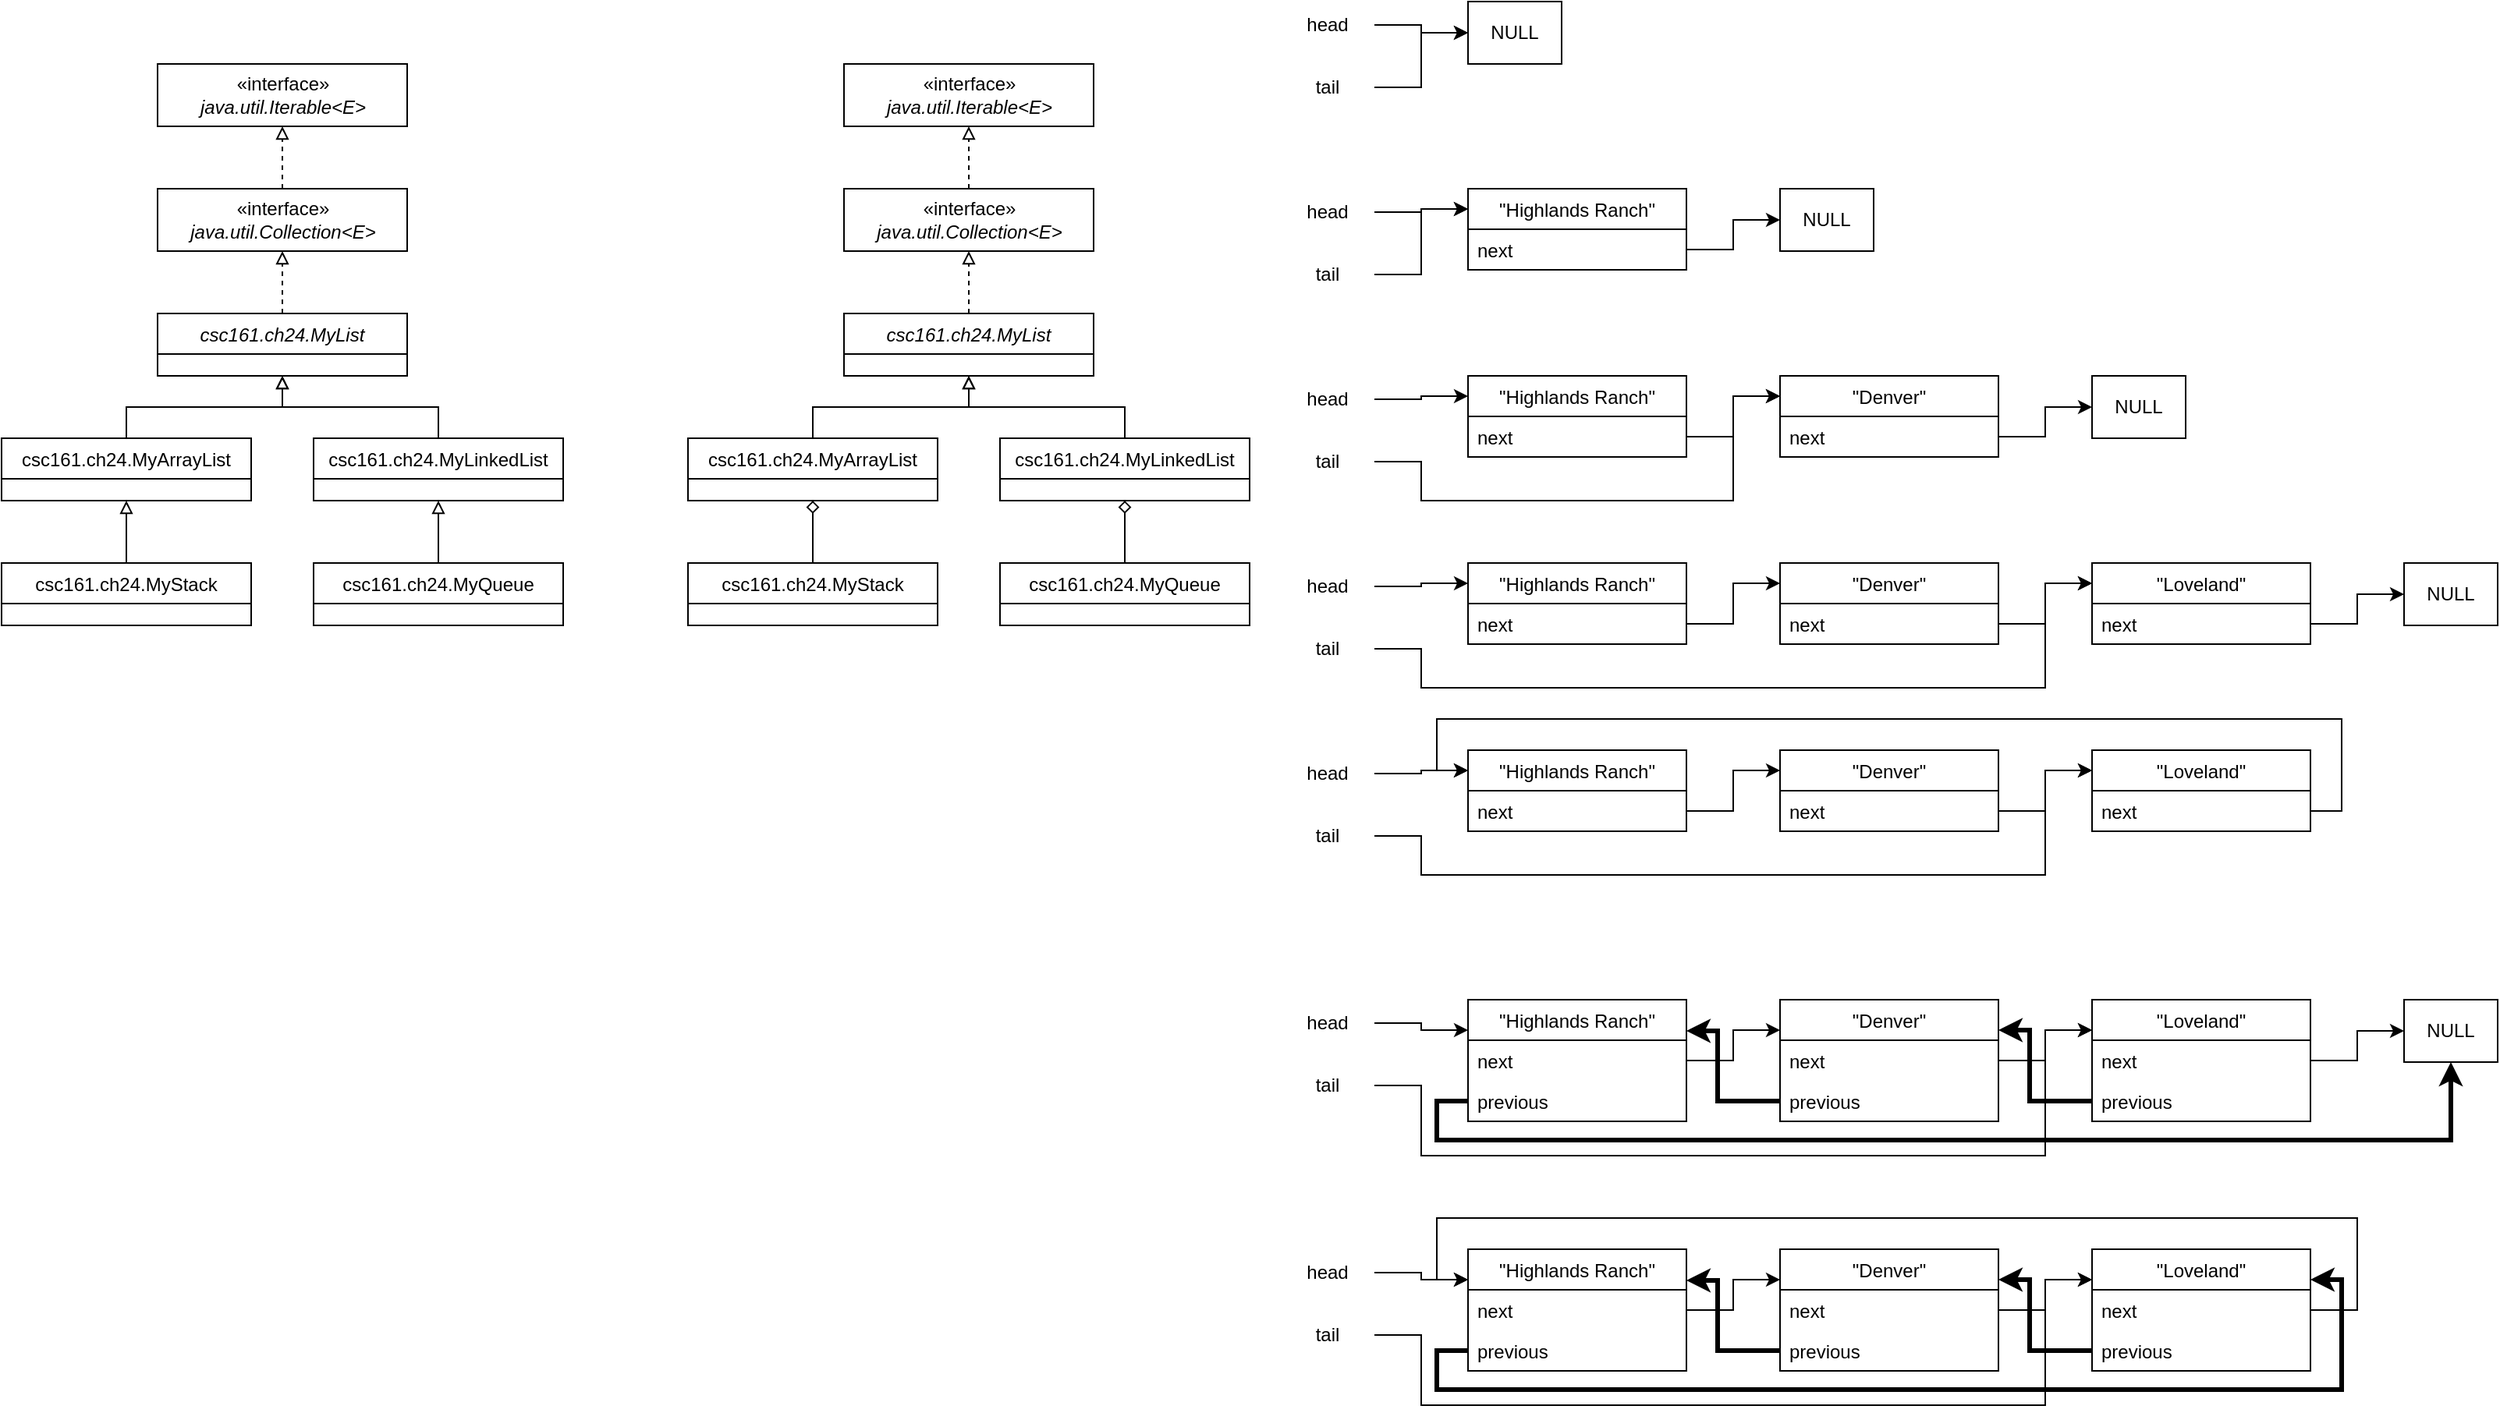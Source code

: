 <mxfile version="16.6.6" type="github">
  <diagram id="3TaFuOePhDUpP23lGYfb" name="Page-1">
    <mxGraphModel dx="962" dy="791" grid="1" gridSize="10" guides="1" tooltips="1" connect="1" arrows="1" fold="1" page="1" pageScale="1" pageWidth="850" pageHeight="1100" math="0" shadow="0">
      <root>
        <mxCell id="0" />
        <mxCell id="1" parent="0" />
        <mxCell id="ki_lQdvHZ9H5KWULKLS0-9" style="edgeStyle=orthogonalEdgeStyle;rounded=0;orthogonalLoop=1;jettySize=auto;html=1;exitX=0.5;exitY=0;exitDx=0;exitDy=0;entryX=0.5;entryY=1;entryDx=0;entryDy=0;endArrow=block;endFill=0;" edge="1" parent="1" source="ki_lQdvHZ9H5KWULKLS0-1" target="ki_lQdvHZ9H5KWULKLS0-3">
          <mxGeometry relative="1" as="geometry">
            <mxPoint x="240" y="320" as="targetPoint" />
          </mxGeometry>
        </mxCell>
        <mxCell id="ki_lQdvHZ9H5KWULKLS0-1" value="csc161.ch24.MyArrayList" style="swimlane;fontStyle=0;childLayout=stackLayout;horizontal=1;startSize=26;fillColor=none;horizontalStack=0;resizeParent=1;resizeParentMax=0;resizeLast=0;collapsible=1;marginBottom=0;" vertex="1" parent="1">
          <mxGeometry x="60" y="360" width="160" height="40" as="geometry" />
        </mxCell>
        <mxCell id="ki_lQdvHZ9H5KWULKLS0-8" style="edgeStyle=orthogonalEdgeStyle;rounded=0;orthogonalLoop=1;jettySize=auto;html=1;entryX=0.5;entryY=1;entryDx=0;entryDy=0;exitX=0.5;exitY=0;exitDx=0;exitDy=0;endArrow=block;endFill=0;" edge="1" parent="1" source="ki_lQdvHZ9H5KWULKLS0-2" target="ki_lQdvHZ9H5KWULKLS0-3">
          <mxGeometry relative="1" as="geometry" />
        </mxCell>
        <mxCell id="ki_lQdvHZ9H5KWULKLS0-2" value="csc161.ch24.MyLinkedList" style="swimlane;fontStyle=0;childLayout=stackLayout;horizontal=1;startSize=26;fillColor=none;horizontalStack=0;resizeParent=1;resizeParentMax=0;resizeLast=0;collapsible=1;marginBottom=0;" vertex="1" parent="1">
          <mxGeometry x="260" y="360" width="160" height="40" as="geometry" />
        </mxCell>
        <mxCell id="ki_lQdvHZ9H5KWULKLS0-6" style="edgeStyle=orthogonalEdgeStyle;rounded=0;orthogonalLoop=1;jettySize=auto;html=1;entryX=0.5;entryY=1;entryDx=0;entryDy=0;endArrow=block;endFill=0;dashed=1;" edge="1" parent="1" source="ki_lQdvHZ9H5KWULKLS0-3" target="ki_lQdvHZ9H5KWULKLS0-4">
          <mxGeometry relative="1" as="geometry" />
        </mxCell>
        <mxCell id="ki_lQdvHZ9H5KWULKLS0-3" value="csc161.ch24.MyList" style="swimlane;fontStyle=2;childLayout=stackLayout;horizontal=1;startSize=26;fillColor=none;horizontalStack=0;resizeParent=1;resizeParentMax=0;resizeLast=0;collapsible=1;marginBottom=0;" vertex="1" parent="1">
          <mxGeometry x="160" y="280" width="160" height="40" as="geometry" />
        </mxCell>
        <mxCell id="ki_lQdvHZ9H5KWULKLS0-7" style="edgeStyle=orthogonalEdgeStyle;rounded=0;orthogonalLoop=1;jettySize=auto;html=1;entryX=0.5;entryY=1;entryDx=0;entryDy=0;dashed=1;endArrow=block;endFill=0;" edge="1" parent="1" source="ki_lQdvHZ9H5KWULKLS0-4" target="ki_lQdvHZ9H5KWULKLS0-5">
          <mxGeometry relative="1" as="geometry" />
        </mxCell>
        <mxCell id="ki_lQdvHZ9H5KWULKLS0-4" value="«interface»&lt;br&gt;&lt;i&gt;java.util.Collection&amp;lt;E&amp;gt;&lt;/i&gt;" style="html=1;" vertex="1" parent="1">
          <mxGeometry x="160" y="200" width="160" height="40" as="geometry" />
        </mxCell>
        <mxCell id="ki_lQdvHZ9H5KWULKLS0-5" value="«interface»&lt;br&gt;&lt;i&gt;java.util.Iterable&amp;lt;E&amp;gt;&lt;/i&gt;" style="html=1;" vertex="1" parent="1">
          <mxGeometry x="160" y="120" width="160" height="40" as="geometry" />
        </mxCell>
        <mxCell id="ki_lQdvHZ9H5KWULKLS0-14" style="edgeStyle=orthogonalEdgeStyle;rounded=0;orthogonalLoop=1;jettySize=auto;html=1;entryX=0;entryY=0.5;entryDx=0;entryDy=0;endArrow=classic;endFill=1;exitX=1;exitY=0.5;exitDx=0;exitDy=0;" edge="1" parent="1" source="ki_lQdvHZ9H5KWULKLS0-10" target="ki_lQdvHZ9H5KWULKLS0-13">
          <mxGeometry relative="1" as="geometry" />
        </mxCell>
        <mxCell id="ki_lQdvHZ9H5KWULKLS0-10" value="head" style="text;html=1;strokeColor=none;fillColor=none;align=center;verticalAlign=middle;whiteSpace=wrap;rounded=0;" vertex="1" parent="1">
          <mxGeometry x="880" y="80" width="60" height="30" as="geometry" />
        </mxCell>
        <mxCell id="ki_lQdvHZ9H5KWULKLS0-15" style="edgeStyle=orthogonalEdgeStyle;rounded=0;orthogonalLoop=1;jettySize=auto;html=1;exitX=1;exitY=0.5;exitDx=0;exitDy=0;endArrow=classic;endFill=1;entryX=0;entryY=0.5;entryDx=0;entryDy=0;" edge="1" parent="1" source="ki_lQdvHZ9H5KWULKLS0-11" target="ki_lQdvHZ9H5KWULKLS0-13">
          <mxGeometry relative="1" as="geometry">
            <mxPoint x="990" y="40" as="targetPoint" />
          </mxGeometry>
        </mxCell>
        <mxCell id="ki_lQdvHZ9H5KWULKLS0-11" value="tail" style="text;html=1;strokeColor=none;fillColor=none;align=center;verticalAlign=middle;whiteSpace=wrap;rounded=0;" vertex="1" parent="1">
          <mxGeometry x="880" y="120" width="60" height="30" as="geometry" />
        </mxCell>
        <mxCell id="ki_lQdvHZ9H5KWULKLS0-13" value="NULL" style="rounded=0;whiteSpace=wrap;html=1;" vertex="1" parent="1">
          <mxGeometry x="1000" y="80" width="60" height="40" as="geometry" />
        </mxCell>
        <mxCell id="ki_lQdvHZ9H5KWULKLS0-16" style="edgeStyle=orthogonalEdgeStyle;rounded=0;orthogonalLoop=1;jettySize=auto;html=1;entryX=0;entryY=0.25;entryDx=0;entryDy=0;endArrow=classic;endFill=1;exitX=1;exitY=0.5;exitDx=0;exitDy=0;" edge="1" parent="1" source="ki_lQdvHZ9H5KWULKLS0-17" target="ki_lQdvHZ9H5KWULKLS0-21">
          <mxGeometry relative="1" as="geometry">
            <mxPoint x="1060" y="220" as="targetPoint" />
          </mxGeometry>
        </mxCell>
        <mxCell id="ki_lQdvHZ9H5KWULKLS0-17" value="head" style="text;html=1;strokeColor=none;fillColor=none;align=center;verticalAlign=middle;whiteSpace=wrap;rounded=0;" vertex="1" parent="1">
          <mxGeometry x="880" y="200" width="60" height="30" as="geometry" />
        </mxCell>
        <mxCell id="ki_lQdvHZ9H5KWULKLS0-18" style="edgeStyle=orthogonalEdgeStyle;rounded=0;orthogonalLoop=1;jettySize=auto;html=1;exitX=1;exitY=0.5;exitDx=0;exitDy=0;endArrow=classic;endFill=1;entryX=0;entryY=0.25;entryDx=0;entryDy=0;" edge="1" parent="1" source="ki_lQdvHZ9H5KWULKLS0-19" target="ki_lQdvHZ9H5KWULKLS0-21">
          <mxGeometry relative="1" as="geometry">
            <mxPoint x="1060" y="220" as="targetPoint" />
          </mxGeometry>
        </mxCell>
        <mxCell id="ki_lQdvHZ9H5KWULKLS0-19" value="tail" style="text;html=1;strokeColor=none;fillColor=none;align=center;verticalAlign=middle;whiteSpace=wrap;rounded=0;" vertex="1" parent="1">
          <mxGeometry x="880" y="240" width="60" height="30" as="geometry" />
        </mxCell>
        <mxCell id="ki_lQdvHZ9H5KWULKLS0-21" value="&quot;Highlands Ranch&quot;" style="swimlane;fontStyle=0;childLayout=stackLayout;horizontal=1;startSize=26;fillColor=none;horizontalStack=0;resizeParent=1;resizeParentMax=0;resizeLast=0;collapsible=1;marginBottom=0;" vertex="1" parent="1">
          <mxGeometry x="1000" y="200" width="140" height="52" as="geometry" />
        </mxCell>
        <mxCell id="ki_lQdvHZ9H5KWULKLS0-24" value="next" style="text;strokeColor=none;fillColor=none;align=left;verticalAlign=top;spacingLeft=4;spacingRight=4;overflow=hidden;rotatable=0;points=[[0,0.5],[1,0.5]];portConstraint=eastwest;" vertex="1" parent="ki_lQdvHZ9H5KWULKLS0-21">
          <mxGeometry y="26" width="140" height="26" as="geometry" />
        </mxCell>
        <mxCell id="ki_lQdvHZ9H5KWULKLS0-25" value="&quot;Denver&quot;" style="swimlane;fontStyle=0;childLayout=stackLayout;horizontal=1;startSize=26;fillColor=none;horizontalStack=0;resizeParent=1;resizeParentMax=0;resizeLast=0;collapsible=1;marginBottom=0;" vertex="1" parent="1">
          <mxGeometry x="1200" y="320" width="140" height="52" as="geometry" />
        </mxCell>
        <mxCell id="ki_lQdvHZ9H5KWULKLS0-26" value="next" style="text;strokeColor=none;fillColor=none;align=left;verticalAlign=top;spacingLeft=4;spacingRight=4;overflow=hidden;rotatable=0;points=[[0,0.5],[1,0.5]];portConstraint=eastwest;" vertex="1" parent="ki_lQdvHZ9H5KWULKLS0-25">
          <mxGeometry y="26" width="140" height="26" as="geometry" />
        </mxCell>
        <mxCell id="ki_lQdvHZ9H5KWULKLS0-31" style="edgeStyle=orthogonalEdgeStyle;rounded=0;orthogonalLoop=1;jettySize=auto;html=1;entryX=0;entryY=0.25;entryDx=0;entryDy=0;endArrow=classic;endFill=1;exitX=1;exitY=0.5;exitDx=0;exitDy=0;" edge="1" parent="1" source="ki_lQdvHZ9H5KWULKLS0-32" target="ki_lQdvHZ9H5KWULKLS0-35">
          <mxGeometry relative="1" as="geometry">
            <mxPoint x="1060" y="340" as="targetPoint" />
          </mxGeometry>
        </mxCell>
        <mxCell id="ki_lQdvHZ9H5KWULKLS0-32" value="head" style="text;html=1;strokeColor=none;fillColor=none;align=center;verticalAlign=middle;whiteSpace=wrap;rounded=0;" vertex="1" parent="1">
          <mxGeometry x="880" y="320" width="60" height="30" as="geometry" />
        </mxCell>
        <mxCell id="ki_lQdvHZ9H5KWULKLS0-33" style="edgeStyle=orthogonalEdgeStyle;rounded=0;orthogonalLoop=1;jettySize=auto;html=1;exitX=1;exitY=0.5;exitDx=0;exitDy=0;endArrow=classic;endFill=1;entryX=0;entryY=0.25;entryDx=0;entryDy=0;" edge="1" parent="1" source="ki_lQdvHZ9H5KWULKLS0-34" target="ki_lQdvHZ9H5KWULKLS0-25">
          <mxGeometry relative="1" as="geometry">
            <mxPoint x="1060" y="340" as="targetPoint" />
            <Array as="points">
              <mxPoint x="970" y="375" />
              <mxPoint x="970" y="400" />
              <mxPoint x="1170" y="400" />
              <mxPoint x="1170" y="333" />
            </Array>
          </mxGeometry>
        </mxCell>
        <mxCell id="ki_lQdvHZ9H5KWULKLS0-34" value="tail" style="text;html=1;strokeColor=none;fillColor=none;align=center;verticalAlign=middle;whiteSpace=wrap;rounded=0;" vertex="1" parent="1">
          <mxGeometry x="880" y="360" width="60" height="30" as="geometry" />
        </mxCell>
        <mxCell id="ki_lQdvHZ9H5KWULKLS0-35" value="&quot;Highlands Ranch&quot;" style="swimlane;fontStyle=0;childLayout=stackLayout;horizontal=1;startSize=26;fillColor=none;horizontalStack=0;resizeParent=1;resizeParentMax=0;resizeLast=0;collapsible=1;marginBottom=0;" vertex="1" parent="1">
          <mxGeometry x="1000" y="320" width="140" height="52" as="geometry" />
        </mxCell>
        <mxCell id="ki_lQdvHZ9H5KWULKLS0-36" value="next" style="text;strokeColor=none;fillColor=none;align=left;verticalAlign=top;spacingLeft=4;spacingRight=4;overflow=hidden;rotatable=0;points=[[0,0.5],[1,0.5]];portConstraint=eastwest;" vertex="1" parent="ki_lQdvHZ9H5KWULKLS0-35">
          <mxGeometry y="26" width="140" height="26" as="geometry" />
        </mxCell>
        <mxCell id="ki_lQdvHZ9H5KWULKLS0-37" style="edgeStyle=orthogonalEdgeStyle;rounded=0;orthogonalLoop=1;jettySize=auto;html=1;entryX=0;entryY=0.25;entryDx=0;entryDy=0;endArrow=classic;endFill=1;exitX=1;exitY=0.5;exitDx=0;exitDy=0;" edge="1" parent="1" source="ki_lQdvHZ9H5KWULKLS0-36" target="ki_lQdvHZ9H5KWULKLS0-25">
          <mxGeometry relative="1" as="geometry">
            <mxPoint x="1010" y="343" as="targetPoint" />
            <mxPoint x="950" y="345" as="sourcePoint" />
          </mxGeometry>
        </mxCell>
        <mxCell id="ki_lQdvHZ9H5KWULKLS0-38" value="NULL" style="rounded=0;whiteSpace=wrap;html=1;" vertex="1" parent="1">
          <mxGeometry x="1200" y="200" width="60" height="40" as="geometry" />
        </mxCell>
        <mxCell id="ki_lQdvHZ9H5KWULKLS0-39" style="edgeStyle=orthogonalEdgeStyle;rounded=0;orthogonalLoop=1;jettySize=auto;html=1;entryX=0;entryY=0.5;entryDx=0;entryDy=0;endArrow=classic;endFill=1;exitX=1;exitY=0.5;exitDx=0;exitDy=0;" edge="1" parent="1" source="ki_lQdvHZ9H5KWULKLS0-24" target="ki_lQdvHZ9H5KWULKLS0-38">
          <mxGeometry relative="1" as="geometry">
            <mxPoint x="1210" y="343" as="targetPoint" />
            <mxPoint x="1150" y="369" as="sourcePoint" />
          </mxGeometry>
        </mxCell>
        <mxCell id="ki_lQdvHZ9H5KWULKLS0-40" value="NULL" style="rounded=0;whiteSpace=wrap;html=1;" vertex="1" parent="1">
          <mxGeometry x="1400" y="320" width="60" height="40" as="geometry" />
        </mxCell>
        <mxCell id="ki_lQdvHZ9H5KWULKLS0-41" style="edgeStyle=orthogonalEdgeStyle;rounded=0;orthogonalLoop=1;jettySize=auto;html=1;entryX=0;entryY=0.5;entryDx=0;entryDy=0;endArrow=classic;endFill=1;exitX=1;exitY=0.5;exitDx=0;exitDy=0;" edge="1" parent="1" target="ki_lQdvHZ9H5KWULKLS0-40" source="ki_lQdvHZ9H5KWULKLS0-26">
          <mxGeometry relative="1" as="geometry">
            <mxPoint x="1410" y="463" as="targetPoint" />
            <mxPoint x="1360" y="380" as="sourcePoint" />
          </mxGeometry>
        </mxCell>
        <mxCell id="ki_lQdvHZ9H5KWULKLS0-42" value="&quot;Denver&quot;" style="swimlane;fontStyle=0;childLayout=stackLayout;horizontal=1;startSize=26;fillColor=none;horizontalStack=0;resizeParent=1;resizeParentMax=0;resizeLast=0;collapsible=1;marginBottom=0;" vertex="1" parent="1">
          <mxGeometry x="1200" y="440" width="140" height="52" as="geometry" />
        </mxCell>
        <mxCell id="ki_lQdvHZ9H5KWULKLS0-43" value="next" style="text;strokeColor=none;fillColor=none;align=left;verticalAlign=top;spacingLeft=4;spacingRight=4;overflow=hidden;rotatable=0;points=[[0,0.5],[1,0.5]];portConstraint=eastwest;" vertex="1" parent="ki_lQdvHZ9H5KWULKLS0-42">
          <mxGeometry y="26" width="140" height="26" as="geometry" />
        </mxCell>
        <mxCell id="ki_lQdvHZ9H5KWULKLS0-44" style="edgeStyle=orthogonalEdgeStyle;rounded=0;orthogonalLoop=1;jettySize=auto;html=1;entryX=0;entryY=0.25;entryDx=0;entryDy=0;endArrow=classic;endFill=1;exitX=1;exitY=0.5;exitDx=0;exitDy=0;" edge="1" parent="1" source="ki_lQdvHZ9H5KWULKLS0-45" target="ki_lQdvHZ9H5KWULKLS0-48">
          <mxGeometry relative="1" as="geometry">
            <mxPoint x="1060" y="460" as="targetPoint" />
          </mxGeometry>
        </mxCell>
        <mxCell id="ki_lQdvHZ9H5KWULKLS0-45" value="head" style="text;html=1;strokeColor=none;fillColor=none;align=center;verticalAlign=middle;whiteSpace=wrap;rounded=0;" vertex="1" parent="1">
          <mxGeometry x="880" y="440" width="60" height="30" as="geometry" />
        </mxCell>
        <mxCell id="ki_lQdvHZ9H5KWULKLS0-46" style="edgeStyle=orthogonalEdgeStyle;rounded=0;orthogonalLoop=1;jettySize=auto;html=1;exitX=1;exitY=0.5;exitDx=0;exitDy=0;endArrow=classic;endFill=1;entryX=0;entryY=0.25;entryDx=0;entryDy=0;" edge="1" parent="1" source="ki_lQdvHZ9H5KWULKLS0-47" target="ki_lQdvHZ9H5KWULKLS0-53">
          <mxGeometry relative="1" as="geometry">
            <mxPoint x="1060" y="460" as="targetPoint" />
            <Array as="points">
              <mxPoint x="970" y="495" />
              <mxPoint x="970" y="520" />
              <mxPoint x="1370" y="520" />
              <mxPoint x="1370" y="453" />
            </Array>
          </mxGeometry>
        </mxCell>
        <mxCell id="ki_lQdvHZ9H5KWULKLS0-47" value="tail" style="text;html=1;strokeColor=none;fillColor=none;align=center;verticalAlign=middle;whiteSpace=wrap;rounded=0;" vertex="1" parent="1">
          <mxGeometry x="880" y="480" width="60" height="30" as="geometry" />
        </mxCell>
        <mxCell id="ki_lQdvHZ9H5KWULKLS0-48" value="&quot;Highlands Ranch&quot;" style="swimlane;fontStyle=0;childLayout=stackLayout;horizontal=1;startSize=26;fillColor=none;horizontalStack=0;resizeParent=1;resizeParentMax=0;resizeLast=0;collapsible=1;marginBottom=0;" vertex="1" parent="1">
          <mxGeometry x="1000" y="440" width="140" height="52" as="geometry" />
        </mxCell>
        <mxCell id="ki_lQdvHZ9H5KWULKLS0-49" value="next" style="text;strokeColor=none;fillColor=none;align=left;verticalAlign=top;spacingLeft=4;spacingRight=4;overflow=hidden;rotatable=0;points=[[0,0.5],[1,0.5]];portConstraint=eastwest;" vertex="1" parent="ki_lQdvHZ9H5KWULKLS0-48">
          <mxGeometry y="26" width="140" height="26" as="geometry" />
        </mxCell>
        <mxCell id="ki_lQdvHZ9H5KWULKLS0-50" style="edgeStyle=orthogonalEdgeStyle;rounded=0;orthogonalLoop=1;jettySize=auto;html=1;entryX=0;entryY=0.25;entryDx=0;entryDy=0;endArrow=classic;endFill=1;exitX=1;exitY=0.5;exitDx=0;exitDy=0;" edge="1" parent="1" source="ki_lQdvHZ9H5KWULKLS0-49" target="ki_lQdvHZ9H5KWULKLS0-42">
          <mxGeometry relative="1" as="geometry">
            <mxPoint x="1010" y="463" as="targetPoint" />
            <mxPoint x="950" y="465" as="sourcePoint" />
          </mxGeometry>
        </mxCell>
        <mxCell id="ki_lQdvHZ9H5KWULKLS0-51" value="NULL" style="rounded=0;whiteSpace=wrap;html=1;" vertex="1" parent="1">
          <mxGeometry x="1600" y="440" width="60" height="40" as="geometry" />
        </mxCell>
        <mxCell id="ki_lQdvHZ9H5KWULKLS0-52" style="edgeStyle=orthogonalEdgeStyle;rounded=0;orthogonalLoop=1;jettySize=auto;html=1;entryX=0;entryY=0.5;entryDx=0;entryDy=0;endArrow=classic;endFill=1;exitX=1;exitY=0.5;exitDx=0;exitDy=0;" edge="1" parent="1" source="ki_lQdvHZ9H5KWULKLS0-54" target="ki_lQdvHZ9H5KWULKLS0-51">
          <mxGeometry relative="1" as="geometry">
            <mxPoint x="1410" y="583" as="targetPoint" />
            <mxPoint x="1360" y="500" as="sourcePoint" />
          </mxGeometry>
        </mxCell>
        <mxCell id="ki_lQdvHZ9H5KWULKLS0-53" value="&quot;Loveland&quot;" style="swimlane;fontStyle=0;childLayout=stackLayout;horizontal=1;startSize=26;fillColor=none;horizontalStack=0;resizeParent=1;resizeParentMax=0;resizeLast=0;collapsible=1;marginBottom=0;" vertex="1" parent="1">
          <mxGeometry x="1400" y="440" width="140" height="52" as="geometry" />
        </mxCell>
        <mxCell id="ki_lQdvHZ9H5KWULKLS0-54" value="next" style="text;strokeColor=none;fillColor=none;align=left;verticalAlign=top;spacingLeft=4;spacingRight=4;overflow=hidden;rotatable=0;points=[[0,0.5],[1,0.5]];portConstraint=eastwest;" vertex="1" parent="ki_lQdvHZ9H5KWULKLS0-53">
          <mxGeometry y="26" width="140" height="26" as="geometry" />
        </mxCell>
        <mxCell id="ki_lQdvHZ9H5KWULKLS0-55" style="edgeStyle=orthogonalEdgeStyle;rounded=0;orthogonalLoop=1;jettySize=auto;html=1;entryX=0;entryY=0.25;entryDx=0;entryDy=0;endArrow=classic;endFill=1;exitX=1;exitY=0.5;exitDx=0;exitDy=0;" edge="1" parent="1" source="ki_lQdvHZ9H5KWULKLS0-43" target="ki_lQdvHZ9H5KWULKLS0-53">
          <mxGeometry relative="1" as="geometry">
            <mxPoint x="1700" y="465" as="targetPoint" />
            <mxPoint x="1530" y="489" as="sourcePoint" />
          </mxGeometry>
        </mxCell>
        <mxCell id="ki_lQdvHZ9H5KWULKLS0-56" value="&quot;Denver&quot;" style="swimlane;fontStyle=0;childLayout=stackLayout;horizontal=1;startSize=26;fillColor=none;horizontalStack=0;resizeParent=1;resizeParentMax=0;resizeLast=0;collapsible=1;marginBottom=0;" vertex="1" parent="1">
          <mxGeometry x="1200" y="560" width="140" height="52" as="geometry" />
        </mxCell>
        <mxCell id="ki_lQdvHZ9H5KWULKLS0-57" value="next" style="text;strokeColor=none;fillColor=none;align=left;verticalAlign=top;spacingLeft=4;spacingRight=4;overflow=hidden;rotatable=0;points=[[0,0.5],[1,0.5]];portConstraint=eastwest;" vertex="1" parent="ki_lQdvHZ9H5KWULKLS0-56">
          <mxGeometry y="26" width="140" height="26" as="geometry" />
        </mxCell>
        <mxCell id="ki_lQdvHZ9H5KWULKLS0-58" style="edgeStyle=orthogonalEdgeStyle;rounded=0;orthogonalLoop=1;jettySize=auto;html=1;entryX=0;entryY=0.25;entryDx=0;entryDy=0;endArrow=classic;endFill=1;exitX=1;exitY=0.5;exitDx=0;exitDy=0;" edge="1" parent="1" source="ki_lQdvHZ9H5KWULKLS0-59" target="ki_lQdvHZ9H5KWULKLS0-62">
          <mxGeometry relative="1" as="geometry">
            <mxPoint x="1060" y="580" as="targetPoint" />
          </mxGeometry>
        </mxCell>
        <mxCell id="ki_lQdvHZ9H5KWULKLS0-59" value="head" style="text;html=1;strokeColor=none;fillColor=none;align=center;verticalAlign=middle;whiteSpace=wrap;rounded=0;" vertex="1" parent="1">
          <mxGeometry x="880" y="560" width="60" height="30" as="geometry" />
        </mxCell>
        <mxCell id="ki_lQdvHZ9H5KWULKLS0-60" style="edgeStyle=orthogonalEdgeStyle;rounded=0;orthogonalLoop=1;jettySize=auto;html=1;exitX=1;exitY=0.5;exitDx=0;exitDy=0;endArrow=classic;endFill=1;entryX=0;entryY=0.25;entryDx=0;entryDy=0;" edge="1" parent="1" source="ki_lQdvHZ9H5KWULKLS0-61" target="ki_lQdvHZ9H5KWULKLS0-67">
          <mxGeometry relative="1" as="geometry">
            <mxPoint x="1060" y="580" as="targetPoint" />
            <Array as="points">
              <mxPoint x="970" y="615" />
              <mxPoint x="970" y="640" />
              <mxPoint x="1370" y="640" />
              <mxPoint x="1370" y="573" />
            </Array>
          </mxGeometry>
        </mxCell>
        <mxCell id="ki_lQdvHZ9H5KWULKLS0-61" value="tail" style="text;html=1;strokeColor=none;fillColor=none;align=center;verticalAlign=middle;whiteSpace=wrap;rounded=0;" vertex="1" parent="1">
          <mxGeometry x="880" y="600" width="60" height="30" as="geometry" />
        </mxCell>
        <mxCell id="ki_lQdvHZ9H5KWULKLS0-62" value="&quot;Highlands Ranch&quot;" style="swimlane;fontStyle=0;childLayout=stackLayout;horizontal=1;startSize=26;fillColor=none;horizontalStack=0;resizeParent=1;resizeParentMax=0;resizeLast=0;collapsible=1;marginBottom=0;" vertex="1" parent="1">
          <mxGeometry x="1000" y="560" width="140" height="52" as="geometry" />
        </mxCell>
        <mxCell id="ki_lQdvHZ9H5KWULKLS0-63" value="next" style="text;strokeColor=none;fillColor=none;align=left;verticalAlign=top;spacingLeft=4;spacingRight=4;overflow=hidden;rotatable=0;points=[[0,0.5],[1,0.5]];portConstraint=eastwest;" vertex="1" parent="ki_lQdvHZ9H5KWULKLS0-62">
          <mxGeometry y="26" width="140" height="26" as="geometry" />
        </mxCell>
        <mxCell id="ki_lQdvHZ9H5KWULKLS0-64" style="edgeStyle=orthogonalEdgeStyle;rounded=0;orthogonalLoop=1;jettySize=auto;html=1;entryX=0;entryY=0.25;entryDx=0;entryDy=0;endArrow=classic;endFill=1;exitX=1;exitY=0.5;exitDx=0;exitDy=0;" edge="1" parent="1" source="ki_lQdvHZ9H5KWULKLS0-63" target="ki_lQdvHZ9H5KWULKLS0-56">
          <mxGeometry relative="1" as="geometry">
            <mxPoint x="1010" y="583" as="targetPoint" />
            <mxPoint x="950" y="585" as="sourcePoint" />
          </mxGeometry>
        </mxCell>
        <mxCell id="ki_lQdvHZ9H5KWULKLS0-65" value="NULL" style="rounded=0;whiteSpace=wrap;html=1;" vertex="1" parent="1">
          <mxGeometry x="1600" y="720" width="60" height="40" as="geometry" />
        </mxCell>
        <mxCell id="ki_lQdvHZ9H5KWULKLS0-66" style="edgeStyle=orthogonalEdgeStyle;rounded=0;orthogonalLoop=1;jettySize=auto;html=1;entryX=0;entryY=0.25;entryDx=0;entryDy=0;endArrow=classic;endFill=1;exitX=1;exitY=0.5;exitDx=0;exitDy=0;" edge="1" parent="1" source="ki_lQdvHZ9H5KWULKLS0-68" target="ki_lQdvHZ9H5KWULKLS0-62">
          <mxGeometry relative="1" as="geometry">
            <mxPoint x="1410" y="703" as="targetPoint" />
            <mxPoint x="1360" y="620" as="sourcePoint" />
            <Array as="points">
              <mxPoint x="1560" y="599" />
              <mxPoint x="1560" y="540" />
              <mxPoint x="980" y="540" />
              <mxPoint x="980" y="573" />
            </Array>
          </mxGeometry>
        </mxCell>
        <mxCell id="ki_lQdvHZ9H5KWULKLS0-67" value="&quot;Loveland&quot;" style="swimlane;fontStyle=0;childLayout=stackLayout;horizontal=1;startSize=26;fillColor=none;horizontalStack=0;resizeParent=1;resizeParentMax=0;resizeLast=0;collapsible=1;marginBottom=0;" vertex="1" parent="1">
          <mxGeometry x="1400" y="560" width="140" height="52" as="geometry" />
        </mxCell>
        <mxCell id="ki_lQdvHZ9H5KWULKLS0-68" value="next" style="text;strokeColor=none;fillColor=none;align=left;verticalAlign=top;spacingLeft=4;spacingRight=4;overflow=hidden;rotatable=0;points=[[0,0.5],[1,0.5]];portConstraint=eastwest;" vertex="1" parent="ki_lQdvHZ9H5KWULKLS0-67">
          <mxGeometry y="26" width="140" height="26" as="geometry" />
        </mxCell>
        <mxCell id="ki_lQdvHZ9H5KWULKLS0-69" style="edgeStyle=orthogonalEdgeStyle;rounded=0;orthogonalLoop=1;jettySize=auto;html=1;entryX=0;entryY=0.25;entryDx=0;entryDy=0;endArrow=classic;endFill=1;exitX=1;exitY=0.5;exitDx=0;exitDy=0;" edge="1" parent="1" source="ki_lQdvHZ9H5KWULKLS0-57" target="ki_lQdvHZ9H5KWULKLS0-67">
          <mxGeometry relative="1" as="geometry">
            <mxPoint x="1700" y="585" as="targetPoint" />
            <mxPoint x="1530" y="609" as="sourcePoint" />
          </mxGeometry>
        </mxCell>
        <mxCell id="ki_lQdvHZ9H5KWULKLS0-70" value="&quot;Denver&quot;" style="swimlane;fontStyle=0;childLayout=stackLayout;horizontal=1;startSize=26;fillColor=none;horizontalStack=0;resizeParent=1;resizeParentMax=0;resizeLast=0;collapsible=1;marginBottom=0;" vertex="1" parent="1">
          <mxGeometry x="1200" y="720" width="140" height="78" as="geometry" />
        </mxCell>
        <mxCell id="ki_lQdvHZ9H5KWULKLS0-71" value="next" style="text;strokeColor=none;fillColor=none;align=left;verticalAlign=top;spacingLeft=4;spacingRight=4;overflow=hidden;rotatable=0;points=[[0,0.5],[1,0.5]];portConstraint=eastwest;" vertex="1" parent="ki_lQdvHZ9H5KWULKLS0-70">
          <mxGeometry y="26" width="140" height="26" as="geometry" />
        </mxCell>
        <mxCell id="ki_lQdvHZ9H5KWULKLS0-85" value="previous" style="text;strokeColor=none;fillColor=none;align=left;verticalAlign=top;spacingLeft=4;spacingRight=4;overflow=hidden;rotatable=0;points=[[0,0.5],[1,0.5]];portConstraint=eastwest;" vertex="1" parent="ki_lQdvHZ9H5KWULKLS0-70">
          <mxGeometry y="52" width="140" height="26" as="geometry" />
        </mxCell>
        <mxCell id="ki_lQdvHZ9H5KWULKLS0-72" style="edgeStyle=orthogonalEdgeStyle;rounded=0;orthogonalLoop=1;jettySize=auto;html=1;entryX=0;entryY=0.25;entryDx=0;entryDy=0;endArrow=classic;endFill=1;exitX=1;exitY=0.5;exitDx=0;exitDy=0;" edge="1" parent="1" source="ki_lQdvHZ9H5KWULKLS0-73" target="ki_lQdvHZ9H5KWULKLS0-76">
          <mxGeometry relative="1" as="geometry">
            <mxPoint x="1060" y="740" as="targetPoint" />
          </mxGeometry>
        </mxCell>
        <mxCell id="ki_lQdvHZ9H5KWULKLS0-73" value="head" style="text;html=1;strokeColor=none;fillColor=none;align=center;verticalAlign=middle;whiteSpace=wrap;rounded=0;" vertex="1" parent="1">
          <mxGeometry x="880" y="720" width="60" height="30" as="geometry" />
        </mxCell>
        <mxCell id="ki_lQdvHZ9H5KWULKLS0-74" style="edgeStyle=orthogonalEdgeStyle;rounded=0;orthogonalLoop=1;jettySize=auto;html=1;exitX=1;exitY=0.5;exitDx=0;exitDy=0;endArrow=classic;endFill=1;entryX=0;entryY=0.25;entryDx=0;entryDy=0;" edge="1" parent="1" source="ki_lQdvHZ9H5KWULKLS0-75" target="ki_lQdvHZ9H5KWULKLS0-80">
          <mxGeometry relative="1" as="geometry">
            <mxPoint x="1060" y="740" as="targetPoint" />
            <Array as="points">
              <mxPoint x="970" y="775" />
              <mxPoint x="970" y="820" />
              <mxPoint x="1370" y="820" />
              <mxPoint x="1370" y="740" />
            </Array>
          </mxGeometry>
        </mxCell>
        <mxCell id="ki_lQdvHZ9H5KWULKLS0-75" value="tail" style="text;html=1;strokeColor=none;fillColor=none;align=center;verticalAlign=middle;whiteSpace=wrap;rounded=0;" vertex="1" parent="1">
          <mxGeometry x="880" y="760" width="60" height="30" as="geometry" />
        </mxCell>
        <mxCell id="ki_lQdvHZ9H5KWULKLS0-76" value="&quot;Highlands Ranch&quot;" style="swimlane;fontStyle=0;childLayout=stackLayout;horizontal=1;startSize=26;fillColor=none;horizontalStack=0;resizeParent=1;resizeParentMax=0;resizeLast=0;collapsible=1;marginBottom=0;" vertex="1" parent="1">
          <mxGeometry x="1000" y="720" width="140" height="78" as="geometry" />
        </mxCell>
        <mxCell id="ki_lQdvHZ9H5KWULKLS0-77" value="next" style="text;strokeColor=none;fillColor=none;align=left;verticalAlign=top;spacingLeft=4;spacingRight=4;overflow=hidden;rotatable=0;points=[[0,0.5],[1,0.5]];portConstraint=eastwest;" vertex="1" parent="ki_lQdvHZ9H5KWULKLS0-76">
          <mxGeometry y="26" width="140" height="26" as="geometry" />
        </mxCell>
        <mxCell id="ki_lQdvHZ9H5KWULKLS0-84" value="previous" style="text;strokeColor=none;fillColor=none;align=left;verticalAlign=top;spacingLeft=4;spacingRight=4;overflow=hidden;rotatable=0;points=[[0,0.5],[1,0.5]];portConstraint=eastwest;" vertex="1" parent="ki_lQdvHZ9H5KWULKLS0-76">
          <mxGeometry y="52" width="140" height="26" as="geometry" />
        </mxCell>
        <mxCell id="ki_lQdvHZ9H5KWULKLS0-78" style="edgeStyle=orthogonalEdgeStyle;rounded=0;orthogonalLoop=1;jettySize=auto;html=1;entryX=0;entryY=0.25;entryDx=0;entryDy=0;endArrow=classic;endFill=1;exitX=1;exitY=0.5;exitDx=0;exitDy=0;" edge="1" parent="1" source="ki_lQdvHZ9H5KWULKLS0-77" target="ki_lQdvHZ9H5KWULKLS0-70">
          <mxGeometry relative="1" as="geometry">
            <mxPoint x="1010" y="743" as="targetPoint" />
            <mxPoint x="950" y="745" as="sourcePoint" />
          </mxGeometry>
        </mxCell>
        <mxCell id="ki_lQdvHZ9H5KWULKLS0-79" style="edgeStyle=orthogonalEdgeStyle;rounded=0;orthogonalLoop=1;jettySize=auto;html=1;entryX=0;entryY=0.5;entryDx=0;entryDy=0;endArrow=classic;endFill=1;exitX=1;exitY=0.5;exitDx=0;exitDy=0;" edge="1" parent="1" source="ki_lQdvHZ9H5KWULKLS0-81" target="ki_lQdvHZ9H5KWULKLS0-65">
          <mxGeometry relative="1" as="geometry">
            <mxPoint x="1410" y="863" as="targetPoint" />
            <mxPoint x="1360" y="780" as="sourcePoint" />
            <Array as="points">
              <mxPoint x="1570" y="759" />
              <mxPoint x="1570" y="740" />
            </Array>
          </mxGeometry>
        </mxCell>
        <mxCell id="ki_lQdvHZ9H5KWULKLS0-80" value="&quot;Loveland&quot;" style="swimlane;fontStyle=0;childLayout=stackLayout;horizontal=1;startSize=26;fillColor=none;horizontalStack=0;resizeParent=1;resizeParentMax=0;resizeLast=0;collapsible=1;marginBottom=0;" vertex="1" parent="1">
          <mxGeometry x="1400" y="720" width="140" height="78" as="geometry" />
        </mxCell>
        <mxCell id="ki_lQdvHZ9H5KWULKLS0-81" value="next" style="text;strokeColor=none;fillColor=none;align=left;verticalAlign=top;spacingLeft=4;spacingRight=4;overflow=hidden;rotatable=0;points=[[0,0.5],[1,0.5]];portConstraint=eastwest;" vertex="1" parent="ki_lQdvHZ9H5KWULKLS0-80">
          <mxGeometry y="26" width="140" height="26" as="geometry" />
        </mxCell>
        <mxCell id="ki_lQdvHZ9H5KWULKLS0-86" value="previous" style="text;strokeColor=none;fillColor=none;align=left;verticalAlign=top;spacingLeft=4;spacingRight=4;overflow=hidden;rotatable=0;points=[[0,0.5],[1,0.5]];portConstraint=eastwest;" vertex="1" parent="ki_lQdvHZ9H5KWULKLS0-80">
          <mxGeometry y="52" width="140" height="26" as="geometry" />
        </mxCell>
        <mxCell id="ki_lQdvHZ9H5KWULKLS0-82" style="edgeStyle=orthogonalEdgeStyle;rounded=0;orthogonalLoop=1;jettySize=auto;html=1;entryX=0;entryY=0.25;entryDx=0;entryDy=0;endArrow=classic;endFill=1;exitX=1;exitY=0.5;exitDx=0;exitDy=0;" edge="1" parent="1" source="ki_lQdvHZ9H5KWULKLS0-71" target="ki_lQdvHZ9H5KWULKLS0-80">
          <mxGeometry relative="1" as="geometry">
            <mxPoint x="1700" y="745" as="targetPoint" />
            <mxPoint x="1530" y="769" as="sourcePoint" />
          </mxGeometry>
        </mxCell>
        <mxCell id="ki_lQdvHZ9H5KWULKLS0-87" style="edgeStyle=orthogonalEdgeStyle;rounded=0;orthogonalLoop=1;jettySize=auto;html=1;exitX=0;exitY=0.5;exitDx=0;exitDy=0;entryX=1;entryY=0.25;entryDx=0;entryDy=0;endArrow=classic;endFill=1;strokeWidth=3;" edge="1" parent="1" source="ki_lQdvHZ9H5KWULKLS0-86" target="ki_lQdvHZ9H5KWULKLS0-70">
          <mxGeometry relative="1" as="geometry">
            <Array as="points">
              <mxPoint x="1360" y="785" />
              <mxPoint x="1360" y="740" />
            </Array>
          </mxGeometry>
        </mxCell>
        <mxCell id="ki_lQdvHZ9H5KWULKLS0-88" style="edgeStyle=orthogonalEdgeStyle;rounded=0;orthogonalLoop=1;jettySize=auto;html=1;exitX=0;exitY=0.5;exitDx=0;exitDy=0;entryX=1;entryY=0.25;entryDx=0;entryDy=0;endArrow=classic;endFill=1;strokeWidth=3;" edge="1" parent="1" source="ki_lQdvHZ9H5KWULKLS0-85" target="ki_lQdvHZ9H5KWULKLS0-76">
          <mxGeometry relative="1" as="geometry">
            <mxPoint x="1410" y="795" as="sourcePoint" />
            <mxPoint x="1350" y="749.5" as="targetPoint" />
            <Array as="points">
              <mxPoint x="1160" y="785" />
              <mxPoint x="1160" y="740" />
              <mxPoint x="1140" y="740" />
            </Array>
          </mxGeometry>
        </mxCell>
        <mxCell id="ki_lQdvHZ9H5KWULKLS0-89" style="edgeStyle=orthogonalEdgeStyle;rounded=0;orthogonalLoop=1;jettySize=auto;html=1;exitX=0;exitY=0.5;exitDx=0;exitDy=0;entryX=0.5;entryY=1;entryDx=0;entryDy=0;endArrow=classic;endFill=1;strokeWidth=3;" edge="1" parent="1" source="ki_lQdvHZ9H5KWULKLS0-84" target="ki_lQdvHZ9H5KWULKLS0-65">
          <mxGeometry relative="1" as="geometry">
            <mxPoint x="1210" y="795" as="sourcePoint" />
            <mxPoint x="1150" y="749.5" as="targetPoint" />
            <Array as="points">
              <mxPoint x="980" y="785" />
              <mxPoint x="980" y="810" />
              <mxPoint x="1630" y="810" />
            </Array>
          </mxGeometry>
        </mxCell>
        <mxCell id="ki_lQdvHZ9H5KWULKLS0-91" value="&quot;Denver&quot;" style="swimlane;fontStyle=0;childLayout=stackLayout;horizontal=1;startSize=26;fillColor=none;horizontalStack=0;resizeParent=1;resizeParentMax=0;resizeLast=0;collapsible=1;marginBottom=0;" vertex="1" parent="1">
          <mxGeometry x="1200" y="880" width="140" height="78" as="geometry" />
        </mxCell>
        <mxCell id="ki_lQdvHZ9H5KWULKLS0-92" value="next" style="text;strokeColor=none;fillColor=none;align=left;verticalAlign=top;spacingLeft=4;spacingRight=4;overflow=hidden;rotatable=0;points=[[0,0.5],[1,0.5]];portConstraint=eastwest;" vertex="1" parent="ki_lQdvHZ9H5KWULKLS0-91">
          <mxGeometry y="26" width="140" height="26" as="geometry" />
        </mxCell>
        <mxCell id="ki_lQdvHZ9H5KWULKLS0-93" value="previous" style="text;strokeColor=none;fillColor=none;align=left;verticalAlign=top;spacingLeft=4;spacingRight=4;overflow=hidden;rotatable=0;points=[[0,0.5],[1,0.5]];portConstraint=eastwest;" vertex="1" parent="ki_lQdvHZ9H5KWULKLS0-91">
          <mxGeometry y="52" width="140" height="26" as="geometry" />
        </mxCell>
        <mxCell id="ki_lQdvHZ9H5KWULKLS0-94" style="edgeStyle=orthogonalEdgeStyle;rounded=0;orthogonalLoop=1;jettySize=auto;html=1;entryX=0;entryY=0.25;entryDx=0;entryDy=0;endArrow=classic;endFill=1;exitX=1;exitY=0.5;exitDx=0;exitDy=0;" edge="1" parent="1" source="ki_lQdvHZ9H5KWULKLS0-95" target="ki_lQdvHZ9H5KWULKLS0-98">
          <mxGeometry relative="1" as="geometry">
            <mxPoint x="1060" y="900" as="targetPoint" />
          </mxGeometry>
        </mxCell>
        <mxCell id="ki_lQdvHZ9H5KWULKLS0-95" value="head" style="text;html=1;strokeColor=none;fillColor=none;align=center;verticalAlign=middle;whiteSpace=wrap;rounded=0;" vertex="1" parent="1">
          <mxGeometry x="880" y="880" width="60" height="30" as="geometry" />
        </mxCell>
        <mxCell id="ki_lQdvHZ9H5KWULKLS0-96" style="edgeStyle=orthogonalEdgeStyle;rounded=0;orthogonalLoop=1;jettySize=auto;html=1;exitX=1;exitY=0.5;exitDx=0;exitDy=0;endArrow=classic;endFill=1;entryX=0;entryY=0.25;entryDx=0;entryDy=0;" edge="1" parent="1" source="ki_lQdvHZ9H5KWULKLS0-97" target="ki_lQdvHZ9H5KWULKLS0-103">
          <mxGeometry relative="1" as="geometry">
            <mxPoint x="1060" y="900" as="targetPoint" />
            <Array as="points">
              <mxPoint x="970" y="935" />
              <mxPoint x="970" y="980" />
              <mxPoint x="1370" y="980" />
              <mxPoint x="1370" y="900" />
            </Array>
          </mxGeometry>
        </mxCell>
        <mxCell id="ki_lQdvHZ9H5KWULKLS0-97" value="tail" style="text;html=1;strokeColor=none;fillColor=none;align=center;verticalAlign=middle;whiteSpace=wrap;rounded=0;" vertex="1" parent="1">
          <mxGeometry x="880" y="920" width="60" height="30" as="geometry" />
        </mxCell>
        <mxCell id="ki_lQdvHZ9H5KWULKLS0-98" value="&quot;Highlands Ranch&quot;" style="swimlane;fontStyle=0;childLayout=stackLayout;horizontal=1;startSize=26;fillColor=none;horizontalStack=0;resizeParent=1;resizeParentMax=0;resizeLast=0;collapsible=1;marginBottom=0;" vertex="1" parent="1">
          <mxGeometry x="1000" y="880" width="140" height="78" as="geometry" />
        </mxCell>
        <mxCell id="ki_lQdvHZ9H5KWULKLS0-99" value="next" style="text;strokeColor=none;fillColor=none;align=left;verticalAlign=top;spacingLeft=4;spacingRight=4;overflow=hidden;rotatable=0;points=[[0,0.5],[1,0.5]];portConstraint=eastwest;" vertex="1" parent="ki_lQdvHZ9H5KWULKLS0-98">
          <mxGeometry y="26" width="140" height="26" as="geometry" />
        </mxCell>
        <mxCell id="ki_lQdvHZ9H5KWULKLS0-100" value="previous" style="text;strokeColor=none;fillColor=none;align=left;verticalAlign=top;spacingLeft=4;spacingRight=4;overflow=hidden;rotatable=0;points=[[0,0.5],[1,0.5]];portConstraint=eastwest;" vertex="1" parent="ki_lQdvHZ9H5KWULKLS0-98">
          <mxGeometry y="52" width="140" height="26" as="geometry" />
        </mxCell>
        <mxCell id="ki_lQdvHZ9H5KWULKLS0-101" style="edgeStyle=orthogonalEdgeStyle;rounded=0;orthogonalLoop=1;jettySize=auto;html=1;entryX=0;entryY=0.25;entryDx=0;entryDy=0;endArrow=classic;endFill=1;exitX=1;exitY=0.5;exitDx=0;exitDy=0;" edge="1" parent="1" source="ki_lQdvHZ9H5KWULKLS0-99" target="ki_lQdvHZ9H5KWULKLS0-91">
          <mxGeometry relative="1" as="geometry">
            <mxPoint x="1010" y="903" as="targetPoint" />
            <mxPoint x="950" y="905" as="sourcePoint" />
          </mxGeometry>
        </mxCell>
        <mxCell id="ki_lQdvHZ9H5KWULKLS0-102" style="edgeStyle=orthogonalEdgeStyle;rounded=0;orthogonalLoop=1;jettySize=auto;html=1;entryX=0;entryY=0.25;entryDx=0;entryDy=0;endArrow=classic;endFill=1;exitX=1;exitY=0.5;exitDx=0;exitDy=0;" edge="1" parent="1" source="ki_lQdvHZ9H5KWULKLS0-104" target="ki_lQdvHZ9H5KWULKLS0-98">
          <mxGeometry relative="1" as="geometry">
            <mxPoint x="1600" y="900" as="targetPoint" />
            <mxPoint x="1360" y="940" as="sourcePoint" />
            <Array as="points">
              <mxPoint x="1570" y="919" />
              <mxPoint x="1570" y="860" />
              <mxPoint x="980" y="860" />
              <mxPoint x="980" y="900" />
            </Array>
          </mxGeometry>
        </mxCell>
        <mxCell id="ki_lQdvHZ9H5KWULKLS0-103" value="&quot;Loveland&quot;" style="swimlane;fontStyle=0;childLayout=stackLayout;horizontal=1;startSize=26;fillColor=none;horizontalStack=0;resizeParent=1;resizeParentMax=0;resizeLast=0;collapsible=1;marginBottom=0;" vertex="1" parent="1">
          <mxGeometry x="1400" y="880" width="140" height="78" as="geometry" />
        </mxCell>
        <mxCell id="ki_lQdvHZ9H5KWULKLS0-104" value="next" style="text;strokeColor=none;fillColor=none;align=left;verticalAlign=top;spacingLeft=4;spacingRight=4;overflow=hidden;rotatable=0;points=[[0,0.5],[1,0.5]];portConstraint=eastwest;" vertex="1" parent="ki_lQdvHZ9H5KWULKLS0-103">
          <mxGeometry y="26" width="140" height="26" as="geometry" />
        </mxCell>
        <mxCell id="ki_lQdvHZ9H5KWULKLS0-105" value="previous" style="text;strokeColor=none;fillColor=none;align=left;verticalAlign=top;spacingLeft=4;spacingRight=4;overflow=hidden;rotatable=0;points=[[0,0.5],[1,0.5]];portConstraint=eastwest;" vertex="1" parent="ki_lQdvHZ9H5KWULKLS0-103">
          <mxGeometry y="52" width="140" height="26" as="geometry" />
        </mxCell>
        <mxCell id="ki_lQdvHZ9H5KWULKLS0-106" style="edgeStyle=orthogonalEdgeStyle;rounded=0;orthogonalLoop=1;jettySize=auto;html=1;entryX=0;entryY=0.25;entryDx=0;entryDy=0;endArrow=classic;endFill=1;exitX=1;exitY=0.5;exitDx=0;exitDy=0;" edge="1" parent="1" source="ki_lQdvHZ9H5KWULKLS0-92" target="ki_lQdvHZ9H5KWULKLS0-103">
          <mxGeometry relative="1" as="geometry">
            <mxPoint x="1700" y="905" as="targetPoint" />
            <mxPoint x="1530" y="929" as="sourcePoint" />
          </mxGeometry>
        </mxCell>
        <mxCell id="ki_lQdvHZ9H5KWULKLS0-107" style="edgeStyle=orthogonalEdgeStyle;rounded=0;orthogonalLoop=1;jettySize=auto;html=1;exitX=0;exitY=0.5;exitDx=0;exitDy=0;entryX=1;entryY=0.25;entryDx=0;entryDy=0;endArrow=classic;endFill=1;strokeWidth=3;" edge="1" parent="1" source="ki_lQdvHZ9H5KWULKLS0-105" target="ki_lQdvHZ9H5KWULKLS0-91">
          <mxGeometry relative="1" as="geometry">
            <Array as="points">
              <mxPoint x="1360" y="945" />
              <mxPoint x="1360" y="900" />
            </Array>
          </mxGeometry>
        </mxCell>
        <mxCell id="ki_lQdvHZ9H5KWULKLS0-108" style="edgeStyle=orthogonalEdgeStyle;rounded=0;orthogonalLoop=1;jettySize=auto;html=1;exitX=0;exitY=0.5;exitDx=0;exitDy=0;entryX=1;entryY=0.25;entryDx=0;entryDy=0;endArrow=classic;endFill=1;strokeWidth=3;" edge="1" parent="1" source="ki_lQdvHZ9H5KWULKLS0-93" target="ki_lQdvHZ9H5KWULKLS0-98">
          <mxGeometry relative="1" as="geometry">
            <mxPoint x="1410" y="955" as="sourcePoint" />
            <mxPoint x="1350" y="909.5" as="targetPoint" />
            <Array as="points">
              <mxPoint x="1160" y="945" />
              <mxPoint x="1160" y="900" />
              <mxPoint x="1140" y="900" />
            </Array>
          </mxGeometry>
        </mxCell>
        <mxCell id="ki_lQdvHZ9H5KWULKLS0-109" style="edgeStyle=orthogonalEdgeStyle;rounded=0;orthogonalLoop=1;jettySize=auto;html=1;exitX=0;exitY=0.5;exitDx=0;exitDy=0;entryX=1;entryY=0.25;entryDx=0;entryDy=0;endArrow=classic;endFill=1;strokeWidth=3;" edge="1" parent="1" source="ki_lQdvHZ9H5KWULKLS0-100" target="ki_lQdvHZ9H5KWULKLS0-103">
          <mxGeometry relative="1" as="geometry">
            <mxPoint x="1210" y="955" as="sourcePoint" />
            <mxPoint x="1630" y="920" as="targetPoint" />
            <Array as="points">
              <mxPoint x="980" y="945" />
              <mxPoint x="980" y="970" />
              <mxPoint x="1560" y="970" />
              <mxPoint x="1560" y="900" />
            </Array>
          </mxGeometry>
        </mxCell>
        <mxCell id="ki_lQdvHZ9H5KWULKLS0-110" value="csc161.ch24.MyStack" style="swimlane;fontStyle=0;childLayout=stackLayout;horizontal=1;startSize=26;fillColor=none;horizontalStack=0;resizeParent=1;resizeParentMax=0;resizeLast=0;collapsible=1;marginBottom=0;" vertex="1" parent="1">
          <mxGeometry x="60" y="440" width="160" height="40" as="geometry" />
        </mxCell>
        <mxCell id="ki_lQdvHZ9H5KWULKLS0-111" value="csc161.ch24.MyQueue" style="swimlane;fontStyle=0;childLayout=stackLayout;horizontal=1;startSize=26;fillColor=none;horizontalStack=0;resizeParent=1;resizeParentMax=0;resizeLast=0;collapsible=1;marginBottom=0;" vertex="1" parent="1">
          <mxGeometry x="260" y="440" width="160" height="40" as="geometry" />
        </mxCell>
        <mxCell id="ki_lQdvHZ9H5KWULKLS0-123" style="edgeStyle=orthogonalEdgeStyle;rounded=0;orthogonalLoop=1;jettySize=auto;html=1;exitX=0.5;exitY=0;exitDx=0;exitDy=0;entryX=0.5;entryY=1;entryDx=0;entryDy=0;endArrow=block;endFill=0;" edge="1" parent="1" source="ki_lQdvHZ9H5KWULKLS0-124" target="ki_lQdvHZ9H5KWULKLS0-128">
          <mxGeometry relative="1" as="geometry">
            <mxPoint x="680" y="320" as="targetPoint" />
          </mxGeometry>
        </mxCell>
        <mxCell id="ki_lQdvHZ9H5KWULKLS0-124" value="csc161.ch24.MyArrayList" style="swimlane;fontStyle=0;childLayout=stackLayout;horizontal=1;startSize=26;fillColor=none;horizontalStack=0;resizeParent=1;resizeParentMax=0;resizeLast=0;collapsible=1;marginBottom=0;" vertex="1" parent="1">
          <mxGeometry x="500" y="360" width="160" height="40" as="geometry" />
        </mxCell>
        <mxCell id="ki_lQdvHZ9H5KWULKLS0-125" style="edgeStyle=orthogonalEdgeStyle;rounded=0;orthogonalLoop=1;jettySize=auto;html=1;entryX=0.5;entryY=1;entryDx=0;entryDy=0;exitX=0.5;exitY=0;exitDx=0;exitDy=0;endArrow=block;endFill=0;" edge="1" parent="1" source="ki_lQdvHZ9H5KWULKLS0-126" target="ki_lQdvHZ9H5KWULKLS0-128">
          <mxGeometry relative="1" as="geometry" />
        </mxCell>
        <mxCell id="ki_lQdvHZ9H5KWULKLS0-126" value="csc161.ch24.MyLinkedList" style="swimlane;fontStyle=0;childLayout=stackLayout;horizontal=1;startSize=26;fillColor=none;horizontalStack=0;resizeParent=1;resizeParentMax=0;resizeLast=0;collapsible=1;marginBottom=0;" vertex="1" parent="1">
          <mxGeometry x="700" y="360" width="160" height="40" as="geometry" />
        </mxCell>
        <mxCell id="ki_lQdvHZ9H5KWULKLS0-127" style="edgeStyle=orthogonalEdgeStyle;rounded=0;orthogonalLoop=1;jettySize=auto;html=1;entryX=0.5;entryY=1;entryDx=0;entryDy=0;endArrow=block;endFill=0;dashed=1;" edge="1" parent="1" source="ki_lQdvHZ9H5KWULKLS0-128" target="ki_lQdvHZ9H5KWULKLS0-130">
          <mxGeometry relative="1" as="geometry" />
        </mxCell>
        <mxCell id="ki_lQdvHZ9H5KWULKLS0-128" value="csc161.ch24.MyList" style="swimlane;fontStyle=2;childLayout=stackLayout;horizontal=1;startSize=26;fillColor=none;horizontalStack=0;resizeParent=1;resizeParentMax=0;resizeLast=0;collapsible=1;marginBottom=0;" vertex="1" parent="1">
          <mxGeometry x="600" y="280" width="160" height="40" as="geometry" />
        </mxCell>
        <mxCell id="ki_lQdvHZ9H5KWULKLS0-129" style="edgeStyle=orthogonalEdgeStyle;rounded=0;orthogonalLoop=1;jettySize=auto;html=1;entryX=0.5;entryY=1;entryDx=0;entryDy=0;dashed=1;endArrow=block;endFill=0;" edge="1" parent="1" source="ki_lQdvHZ9H5KWULKLS0-130" target="ki_lQdvHZ9H5KWULKLS0-131">
          <mxGeometry relative="1" as="geometry" />
        </mxCell>
        <mxCell id="ki_lQdvHZ9H5KWULKLS0-130" value="«interface»&lt;br&gt;&lt;i&gt;java.util.Collection&amp;lt;E&amp;gt;&lt;/i&gt;" style="html=1;" vertex="1" parent="1">
          <mxGeometry x="600" y="200" width="160" height="40" as="geometry" />
        </mxCell>
        <mxCell id="ki_lQdvHZ9H5KWULKLS0-131" value="«interface»&lt;br&gt;&lt;i&gt;java.util.Iterable&amp;lt;E&amp;gt;&lt;/i&gt;" style="html=1;" vertex="1" parent="1">
          <mxGeometry x="600" y="120" width="160" height="40" as="geometry" />
        </mxCell>
        <mxCell id="ki_lQdvHZ9H5KWULKLS0-132" value="csc161.ch24.MyStack" style="swimlane;fontStyle=0;childLayout=stackLayout;horizontal=1;startSize=26;fillColor=none;horizontalStack=0;resizeParent=1;resizeParentMax=0;resizeLast=0;collapsible=1;marginBottom=0;" vertex="1" parent="1">
          <mxGeometry x="500" y="440" width="160" height="40" as="geometry" />
        </mxCell>
        <mxCell id="ki_lQdvHZ9H5KWULKLS0-133" value="csc161.ch24.MyQueue" style="swimlane;fontStyle=0;childLayout=stackLayout;horizontal=1;startSize=26;fillColor=none;horizontalStack=0;resizeParent=1;resizeParentMax=0;resizeLast=0;collapsible=1;marginBottom=0;" vertex="1" parent="1">
          <mxGeometry x="700" y="440" width="160" height="40" as="geometry" />
        </mxCell>
        <mxCell id="ki_lQdvHZ9H5KWULKLS0-134" style="edgeStyle=orthogonalEdgeStyle;rounded=0;orthogonalLoop=1;jettySize=auto;html=1;entryX=0.5;entryY=1;entryDx=0;entryDy=0;exitX=0.5;exitY=0;exitDx=0;exitDy=0;endArrow=block;endFill=0;" edge="1" parent="1" source="ki_lQdvHZ9H5KWULKLS0-111" target="ki_lQdvHZ9H5KWULKLS0-2">
          <mxGeometry relative="1" as="geometry">
            <mxPoint x="350" y="370" as="sourcePoint" />
            <mxPoint x="230" y="330" as="targetPoint" />
          </mxGeometry>
        </mxCell>
        <mxCell id="ki_lQdvHZ9H5KWULKLS0-135" style="edgeStyle=orthogonalEdgeStyle;rounded=0;orthogonalLoop=1;jettySize=auto;html=1;entryX=0.5;entryY=1;entryDx=0;entryDy=0;exitX=0.5;exitY=0;exitDx=0;exitDy=0;endArrow=block;endFill=0;" edge="1" parent="1" source="ki_lQdvHZ9H5KWULKLS0-110" target="ki_lQdvHZ9H5KWULKLS0-1">
          <mxGeometry relative="1" as="geometry">
            <mxPoint x="390" y="450" as="sourcePoint" />
            <mxPoint x="390" y="410" as="targetPoint" />
          </mxGeometry>
        </mxCell>
        <mxCell id="ki_lQdvHZ9H5KWULKLS0-136" style="edgeStyle=orthogonalEdgeStyle;rounded=0;orthogonalLoop=1;jettySize=auto;html=1;entryX=0.5;entryY=1;entryDx=0;entryDy=0;exitX=0.5;exitY=0;exitDx=0;exitDy=0;endArrow=diamond;endFill=0;endSize=6;" edge="1" parent="1" source="ki_lQdvHZ9H5KWULKLS0-133" target="ki_lQdvHZ9H5KWULKLS0-126">
          <mxGeometry relative="1" as="geometry">
            <mxPoint x="360" y="460" as="sourcePoint" />
            <mxPoint x="360" y="420" as="targetPoint" />
          </mxGeometry>
        </mxCell>
        <mxCell id="ki_lQdvHZ9H5KWULKLS0-137" style="edgeStyle=orthogonalEdgeStyle;rounded=0;orthogonalLoop=1;jettySize=auto;html=1;entryX=0.5;entryY=1;entryDx=0;entryDy=0;endArrow=diamond;endFill=0;exitX=0.5;exitY=0;exitDx=0;exitDy=0;" edge="1" parent="1" source="ki_lQdvHZ9H5KWULKLS0-132" target="ki_lQdvHZ9H5KWULKLS0-124">
          <mxGeometry relative="1" as="geometry">
            <mxPoint x="620" y="430" as="sourcePoint" />
            <mxPoint x="410" y="430" as="targetPoint" />
          </mxGeometry>
        </mxCell>
      </root>
    </mxGraphModel>
  </diagram>
</mxfile>
